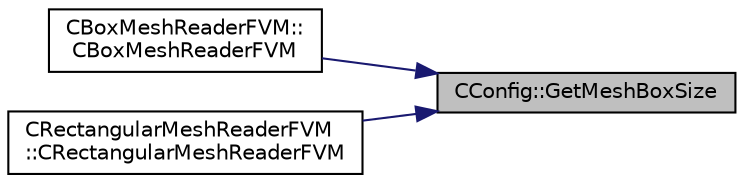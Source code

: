 digraph "CConfig::GetMeshBoxSize"
{
 // LATEX_PDF_SIZE
  edge [fontname="Helvetica",fontsize="10",labelfontname="Helvetica",labelfontsize="10"];
  node [fontname="Helvetica",fontsize="10",shape=record];
  rankdir="RL";
  Node1 [label="CConfig::GetMeshBoxSize",height=0.2,width=0.4,color="black", fillcolor="grey75", style="filled", fontcolor="black",tooltip="Get the number of grid points in the analytic RECTANGLE or BOX grid in the specified coordinate direc..."];
  Node1 -> Node2 [dir="back",color="midnightblue",fontsize="10",style="solid",fontname="Helvetica"];
  Node2 [label="CBoxMeshReaderFVM::\lCBoxMeshReaderFVM",height=0.2,width=0.4,color="black", fillcolor="white", style="filled",URL="$classCBoxMeshReaderFVM.html#a005b6ebd30438a774a8a516a6e8258a9",tooltip="Constructor of the CBoxMeshReaderFVM class."];
  Node1 -> Node3 [dir="back",color="midnightblue",fontsize="10",style="solid",fontname="Helvetica"];
  Node3 [label="CRectangularMeshReaderFVM\l::CRectangularMeshReaderFVM",height=0.2,width=0.4,color="black", fillcolor="white", style="filled",URL="$classCRectangularMeshReaderFVM.html#a6765815462a38aa3281a3e966085a0c6",tooltip="Constructor of the CRectangularMeshReaderFVM class."];
}
